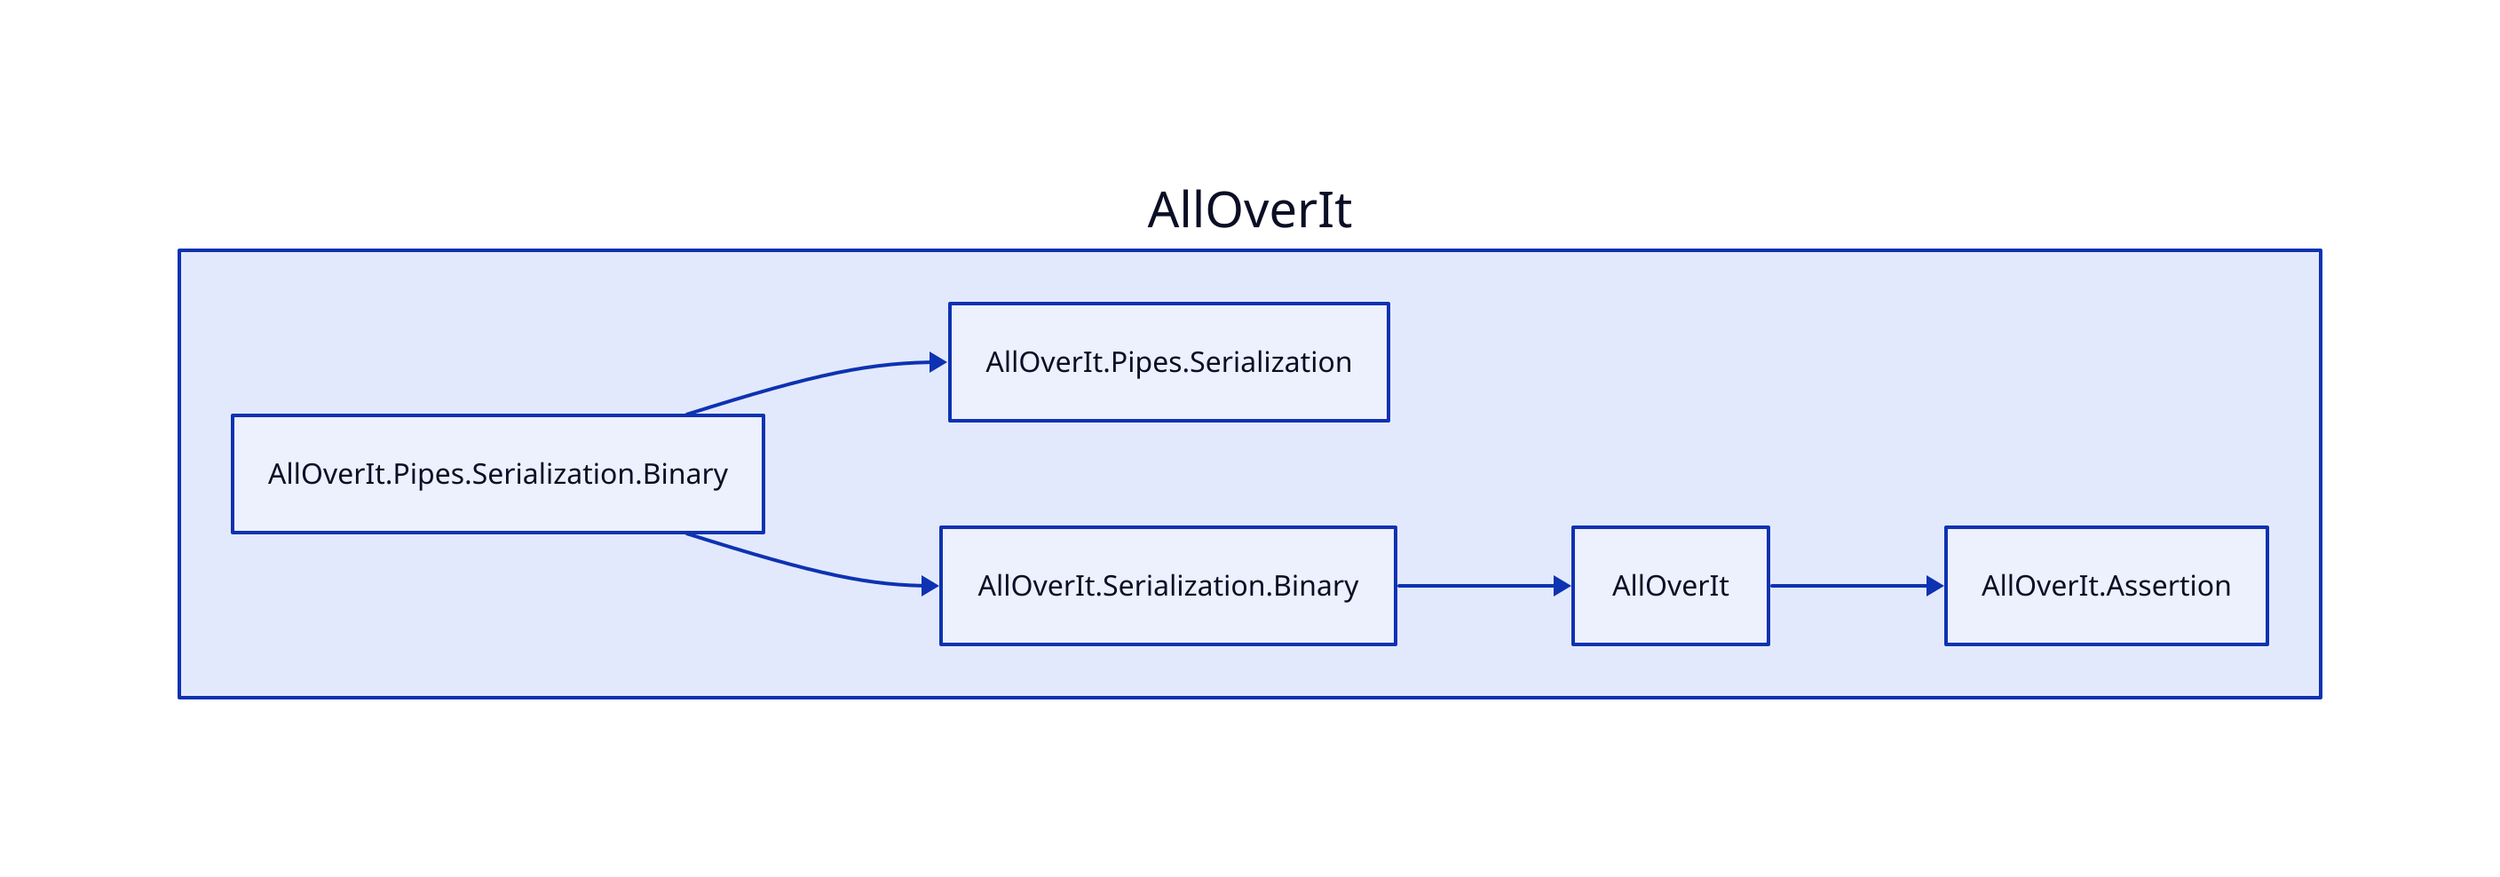 direction: right

aoi: AllOverIt
aoi.alloverit-pipes-serialization-binary: AllOverIt.Pipes.Serialization.Binary
aoi.alloverit-pipes-serialization: AllOverIt.Pipes.Serialization
aoi.alloverit-pipes-serialization <- aoi.alloverit-pipes-serialization-binary
aoi.alloverit-serialization-binary: AllOverIt.Serialization.Binary
aoi.alloverit: AllOverIt
aoi.alloverit-assertion: AllOverIt.Assertion
aoi.alloverit-assertion <- aoi.alloverit
aoi.alloverit <- aoi.alloverit-serialization-binary
aoi.alloverit-serialization-binary <- aoi.alloverit-pipes-serialization-binary
